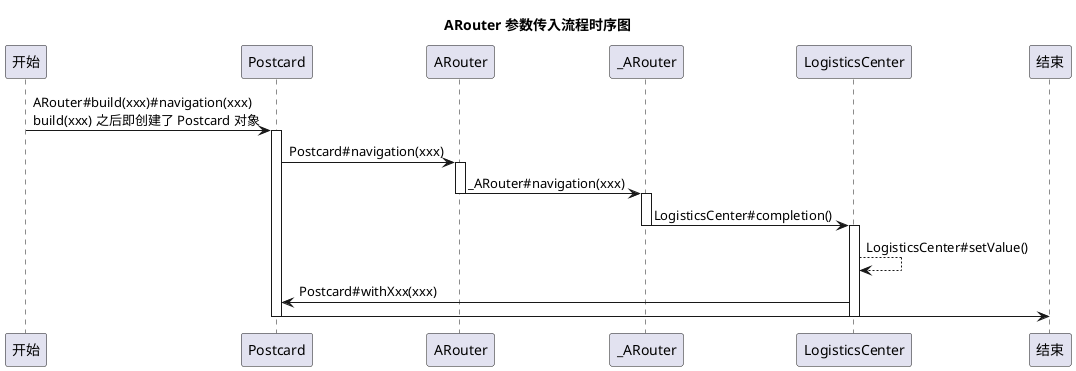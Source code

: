 @startuml
title ARouter 参数传入流程时序图
开始 -> Postcard :  ARouter#build(xxx)#navigation(xxx)\nbuild(xxx) 之后即创建了 Postcard 对象
activate Postcard
Postcard -> ARouter : Postcard#navigation(xxx)
activate ARouter
ARouter -> _ARouter : _ARouter#navigation(xxx)
deactivate ARouter
activate _ARouter
_ARouter -> LogisticsCenter : LogisticsCenter#completion()
deactivate _ARouter
activate LogisticsCenter
LogisticsCenter --> LogisticsCenter : LogisticsCenter#setValue()
LogisticsCenter -> Postcard : Postcard#withXxx(xxx)
Postcard -> 结束
deactivate LogisticsCenter
deactivate Postcard
@enduml

